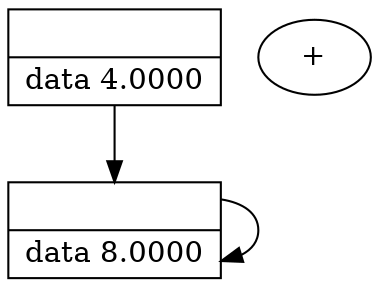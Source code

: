 digraph graphname {
  3091172385552 [label="{  | data 8.0000 }" shape="record"];
  3091172385552_op [label="+"];
  3091172385552 -> 3091172385552_op;
  3091172382352 [label="{  | data 4.0000 }" shape="record"];
  3091172382352 -> 3091172385552;
}